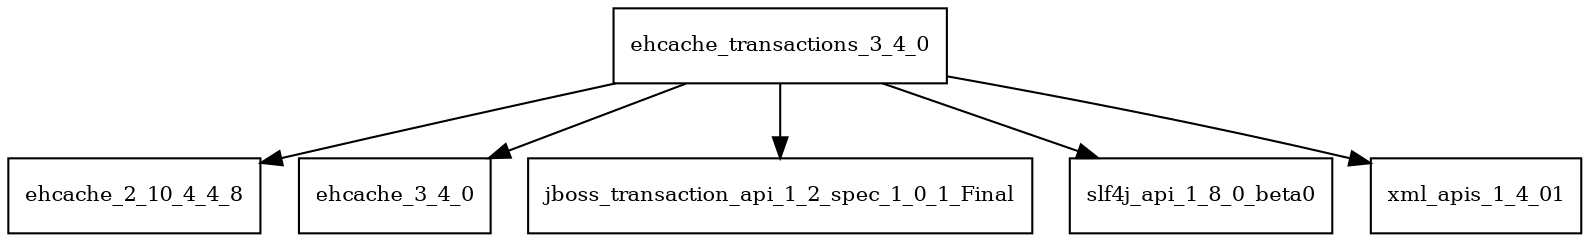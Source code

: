 digraph ehcache_transactions_3_4_0_dependencies {
  node [shape = box, fontsize=10.0];
  ehcache_transactions_3_4_0 -> ehcache_2_10_4_4_8;
  ehcache_transactions_3_4_0 -> ehcache_3_4_0;
  ehcache_transactions_3_4_0 -> jboss_transaction_api_1_2_spec_1_0_1_Final;
  ehcache_transactions_3_4_0 -> slf4j_api_1_8_0_beta0;
  ehcache_transactions_3_4_0 -> xml_apis_1_4_01;
}

